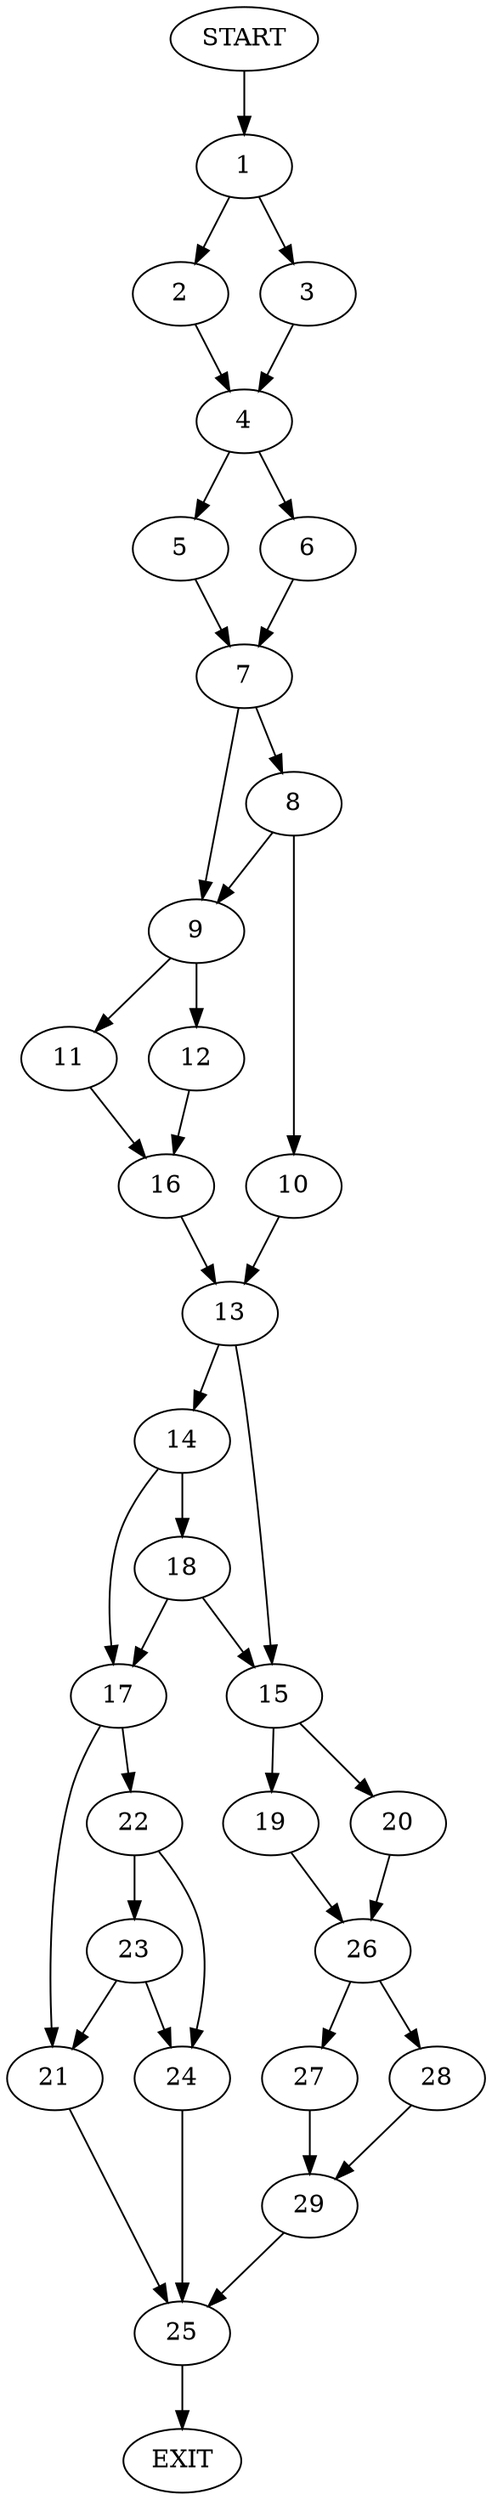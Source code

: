 digraph {
0 [label="START"]
30 [label="EXIT"]
0 -> 1
1 -> 2
1 -> 3
2 -> 4
3 -> 4
4 -> 5
4 -> 6
5 -> 7
6 -> 7
7 -> 8
7 -> 9
8 -> 10
8 -> 9
9 -> 11
9 -> 12
10 -> 13
13 -> 14
13 -> 15
12 -> 16
11 -> 16
16 -> 13
14 -> 17
14 -> 18
15 -> 19
15 -> 20
17 -> 21
17 -> 22
18 -> 17
18 -> 15
22 -> 23
22 -> 24
21 -> 25
23 -> 21
23 -> 24
24 -> 25
25 -> 30
19 -> 26
20 -> 26
26 -> 27
26 -> 28
28 -> 29
27 -> 29
29 -> 25
}
